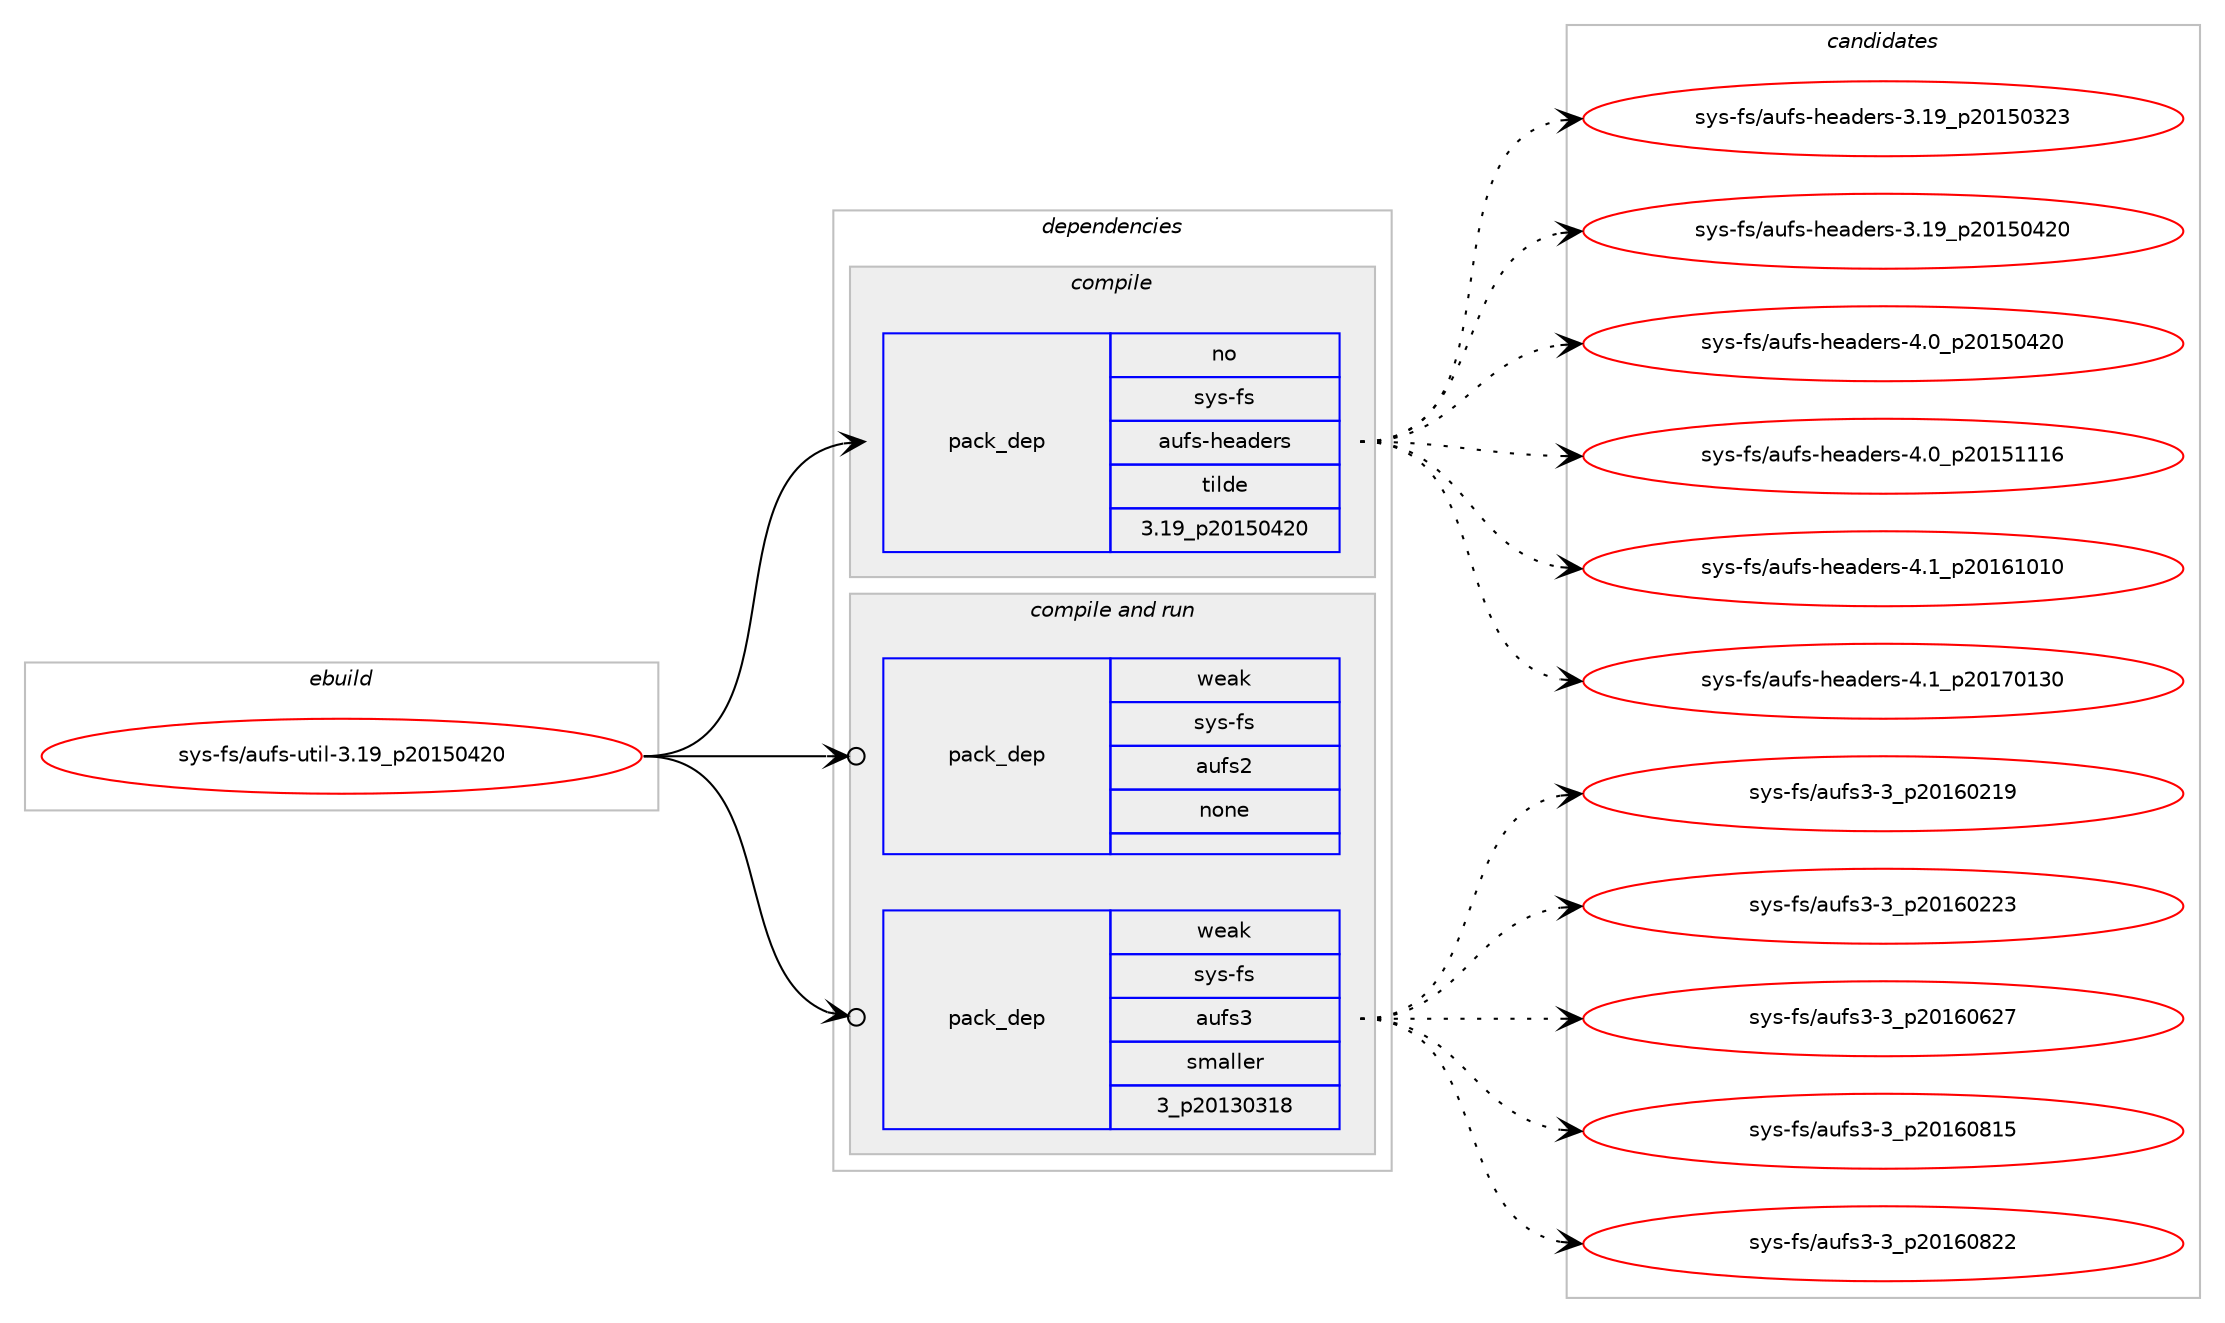 digraph prolog {

# *************
# Graph options
# *************

newrank=true;
concentrate=true;
compound=true;
graph [rankdir=LR,fontname=Helvetica,fontsize=10,ranksep=1.5];#, ranksep=2.5, nodesep=0.2];
edge  [arrowhead=vee];
node  [fontname=Helvetica,fontsize=10];

# **********
# The ebuild
# **********

subgraph cluster_leftcol {
color=gray;
rank=same;
label=<<i>ebuild</i>>;
id [label="sys-fs/aufs-util-3.19_p20150420", color=red, width=4, href="../sys-fs/aufs-util-3.19_p20150420.svg"];
}

# ****************
# The dependencies
# ****************

subgraph cluster_midcol {
color=gray;
label=<<i>dependencies</i>>;
subgraph cluster_compile {
fillcolor="#eeeeee";
style=filled;
label=<<i>compile</i>>;
subgraph pack361795 {
dependency486907 [label=<<TABLE BORDER="0" CELLBORDER="1" CELLSPACING="0" CELLPADDING="4" WIDTH="220"><TR><TD ROWSPAN="6" CELLPADDING="30">pack_dep</TD></TR><TR><TD WIDTH="110">no</TD></TR><TR><TD>sys-fs</TD></TR><TR><TD>aufs-headers</TD></TR><TR><TD>tilde</TD></TR><TR><TD>3.19_p20150420</TD></TR></TABLE>>, shape=none, color=blue];
}
id:e -> dependency486907:w [weight=20,style="solid",arrowhead="vee"];
}
subgraph cluster_compileandrun {
fillcolor="#eeeeee";
style=filled;
label=<<i>compile and run</i>>;
subgraph pack361796 {
dependency486908 [label=<<TABLE BORDER="0" CELLBORDER="1" CELLSPACING="0" CELLPADDING="4" WIDTH="220"><TR><TD ROWSPAN="6" CELLPADDING="30">pack_dep</TD></TR><TR><TD WIDTH="110">weak</TD></TR><TR><TD>sys-fs</TD></TR><TR><TD>aufs2</TD></TR><TR><TD>none</TD></TR><TR><TD></TD></TR></TABLE>>, shape=none, color=blue];
}
id:e -> dependency486908:w [weight=20,style="solid",arrowhead="odotvee"];
subgraph pack361797 {
dependency486909 [label=<<TABLE BORDER="0" CELLBORDER="1" CELLSPACING="0" CELLPADDING="4" WIDTH="220"><TR><TD ROWSPAN="6" CELLPADDING="30">pack_dep</TD></TR><TR><TD WIDTH="110">weak</TD></TR><TR><TD>sys-fs</TD></TR><TR><TD>aufs3</TD></TR><TR><TD>smaller</TD></TR><TR><TD>3_p20130318</TD></TR></TABLE>>, shape=none, color=blue];
}
id:e -> dependency486909:w [weight=20,style="solid",arrowhead="odotvee"];
}
subgraph cluster_run {
fillcolor="#eeeeee";
style=filled;
label=<<i>run</i>>;
}
}

# **************
# The candidates
# **************

subgraph cluster_choices {
rank=same;
color=gray;
label=<<i>candidates</i>>;

subgraph choice361795 {
color=black;
nodesep=1;
choice11512111545102115479711710211545104101971001011141154551464957951125048495348515051 [label="sys-fs/aufs-headers-3.19_p20150323", color=red, width=4,href="../sys-fs/aufs-headers-3.19_p20150323.svg"];
choice11512111545102115479711710211545104101971001011141154551464957951125048495348525048 [label="sys-fs/aufs-headers-3.19_p20150420", color=red, width=4,href="../sys-fs/aufs-headers-3.19_p20150420.svg"];
choice115121115451021154797117102115451041019710010111411545524648951125048495348525048 [label="sys-fs/aufs-headers-4.0_p20150420", color=red, width=4,href="../sys-fs/aufs-headers-4.0_p20150420.svg"];
choice115121115451021154797117102115451041019710010111411545524648951125048495349494954 [label="sys-fs/aufs-headers-4.0_p20151116", color=red, width=4,href="../sys-fs/aufs-headers-4.0_p20151116.svg"];
choice115121115451021154797117102115451041019710010111411545524649951125048495449484948 [label="sys-fs/aufs-headers-4.1_p20161010", color=red, width=4,href="../sys-fs/aufs-headers-4.1_p20161010.svg"];
choice115121115451021154797117102115451041019710010111411545524649951125048495548495148 [label="sys-fs/aufs-headers-4.1_p20170130", color=red, width=4,href="../sys-fs/aufs-headers-4.1_p20170130.svg"];
dependency486907:e -> choice11512111545102115479711710211545104101971001011141154551464957951125048495348515051:w [style=dotted,weight="100"];
dependency486907:e -> choice11512111545102115479711710211545104101971001011141154551464957951125048495348525048:w [style=dotted,weight="100"];
dependency486907:e -> choice115121115451021154797117102115451041019710010111411545524648951125048495348525048:w [style=dotted,weight="100"];
dependency486907:e -> choice115121115451021154797117102115451041019710010111411545524648951125048495349494954:w [style=dotted,weight="100"];
dependency486907:e -> choice115121115451021154797117102115451041019710010111411545524649951125048495449484948:w [style=dotted,weight="100"];
dependency486907:e -> choice115121115451021154797117102115451041019710010111411545524649951125048495548495148:w [style=dotted,weight="100"];
}
subgraph choice361796 {
color=black;
nodesep=1;
}
subgraph choice361797 {
color=black;
nodesep=1;
choice115121115451021154797117102115514551951125048495448504957 [label="sys-fs/aufs3-3_p20160219", color=red, width=4,href="../sys-fs/aufs3-3_p20160219.svg"];
choice115121115451021154797117102115514551951125048495448505051 [label="sys-fs/aufs3-3_p20160223", color=red, width=4,href="../sys-fs/aufs3-3_p20160223.svg"];
choice115121115451021154797117102115514551951125048495448545055 [label="sys-fs/aufs3-3_p20160627", color=red, width=4,href="../sys-fs/aufs3-3_p20160627.svg"];
choice115121115451021154797117102115514551951125048495448564953 [label="sys-fs/aufs3-3_p20160815", color=red, width=4,href="../sys-fs/aufs3-3_p20160815.svg"];
choice115121115451021154797117102115514551951125048495448565050 [label="sys-fs/aufs3-3_p20160822", color=red, width=4,href="../sys-fs/aufs3-3_p20160822.svg"];
dependency486909:e -> choice115121115451021154797117102115514551951125048495448504957:w [style=dotted,weight="100"];
dependency486909:e -> choice115121115451021154797117102115514551951125048495448505051:w [style=dotted,weight="100"];
dependency486909:e -> choice115121115451021154797117102115514551951125048495448545055:w [style=dotted,weight="100"];
dependency486909:e -> choice115121115451021154797117102115514551951125048495448564953:w [style=dotted,weight="100"];
dependency486909:e -> choice115121115451021154797117102115514551951125048495448565050:w [style=dotted,weight="100"];
}
}

}

